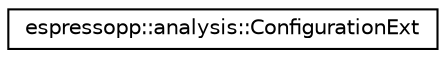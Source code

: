 digraph G
{
  edge [fontname="Helvetica",fontsize="10",labelfontname="Helvetica",labelfontsize="10"];
  node [fontname="Helvetica",fontsize="10",shape=record];
  rankdir="LR";
  Node1 [label="espressopp::analysis::ConfigurationExt",height=0.2,width=0.4,color="black", fillcolor="white", style="filled",URL="$classespressopp_1_1analysis_1_1ConfigurationExt.html",tooltip="Class that stores particle positions for later analysis."];
}
